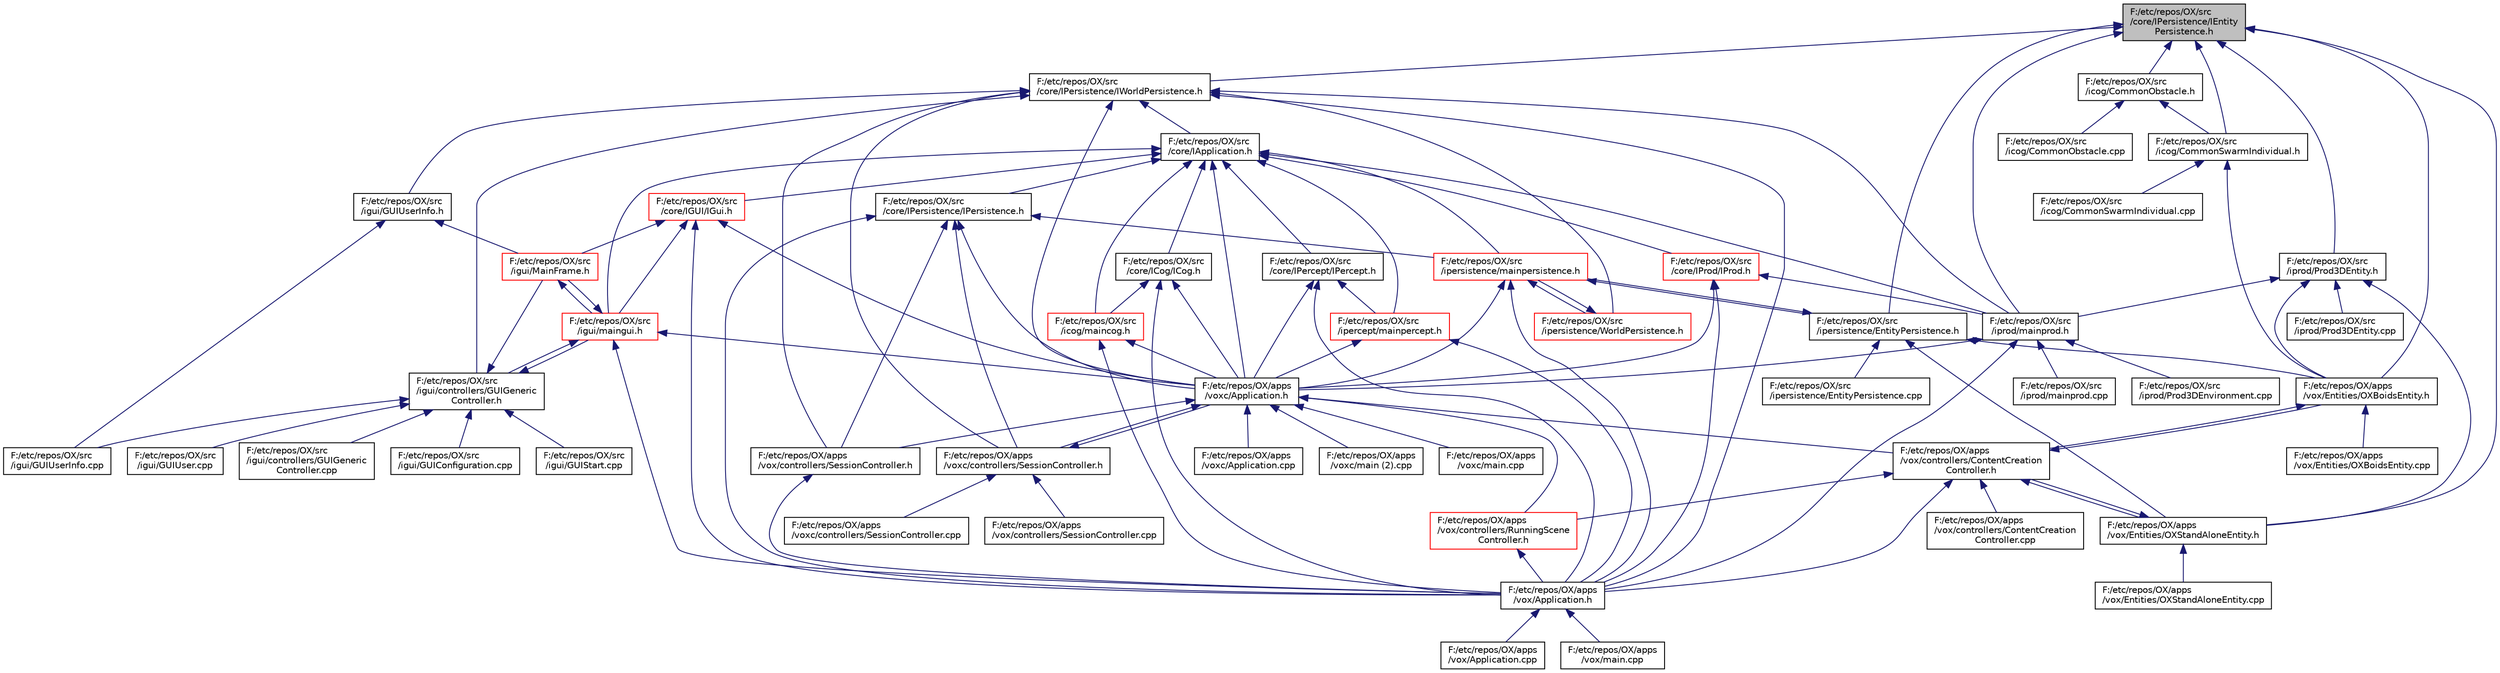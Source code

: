 digraph "F:/etc/repos/OX/src/core/IPersistence/IEntityPersistence.h"
{
  edge [fontname="Helvetica",fontsize="10",labelfontname="Helvetica",labelfontsize="10"];
  node [fontname="Helvetica",fontsize="10",shape=record];
  Node1 [label="F:/etc/repos/OX/src\l/core/IPersistence/IEntity\lPersistence.h",height=0.2,width=0.4,color="black", fillcolor="grey75", style="filled" fontcolor="black"];
  Node1 -> Node2 [dir="back",color="midnightblue",fontsize="10",style="solid",fontname="Helvetica"];
  Node2 [label="F:/etc/repos/OX/apps\l/vox/Entities/OXBoidsEntity.h",height=0.2,width=0.4,color="black", fillcolor="white", style="filled",URL="$_o_x_boids_entity_8h.html"];
  Node2 -> Node3 [dir="back",color="midnightblue",fontsize="10",style="solid",fontname="Helvetica"];
  Node3 [label="F:/etc/repos/OX/apps\l/vox/controllers/ContentCreation\lController.h",height=0.2,width=0.4,color="black", fillcolor="white", style="filled",URL="$_content_creation_controller_8h.html"];
  Node3 -> Node4 [dir="back",color="midnightblue",fontsize="10",style="solid",fontname="Helvetica"];
  Node4 [label="F:/etc/repos/OX/apps\l/vox/Application.h",height=0.2,width=0.4,color="black", fillcolor="white", style="filled",URL="$_application_8h.html"];
  Node4 -> Node5 [dir="back",color="midnightblue",fontsize="10",style="solid",fontname="Helvetica"];
  Node5 [label="F:/etc/repos/OX/apps\l/vox/Application.cpp",height=0.2,width=0.4,color="black", fillcolor="white", style="filled",URL="$_application_8cpp.html"];
  Node4 -> Node6 [dir="back",color="midnightblue",fontsize="10",style="solid",fontname="Helvetica"];
  Node6 [label="F:/etc/repos/OX/apps\l/vox/main.cpp",height=0.2,width=0.4,color="black", fillcolor="white", style="filled",URL="$vox_2main_8cpp.html"];
  Node3 -> Node7 [dir="back",color="midnightblue",fontsize="10",style="solid",fontname="Helvetica"];
  Node7 [label="F:/etc/repos/OX/apps\l/vox/controllers/ContentCreation\lController.cpp",height=0.2,width=0.4,color="black", fillcolor="white", style="filled",URL="$_content_creation_controller_8cpp.html"];
  Node3 -> Node8 [dir="back",color="midnightblue",fontsize="10",style="solid",fontname="Helvetica"];
  Node8 [label="F:/etc/repos/OX/apps\l/vox/controllers/RunningScene\lController.h",height=0.2,width=0.4,color="red", fillcolor="white", style="filled",URL="$_running_scene_controller_8h.html"];
  Node8 -> Node4 [dir="back",color="midnightblue",fontsize="10",style="solid",fontname="Helvetica"];
  Node3 -> Node2 [dir="back",color="midnightblue",fontsize="10",style="solid",fontname="Helvetica"];
  Node3 -> Node9 [dir="back",color="midnightblue",fontsize="10",style="solid",fontname="Helvetica"];
  Node9 [label="F:/etc/repos/OX/apps\l/vox/Entities/OXStandAloneEntity.h",height=0.2,width=0.4,color="black", fillcolor="white", style="filled",URL="$_o_x_stand_alone_entity_8h.html"];
  Node9 -> Node3 [dir="back",color="midnightblue",fontsize="10",style="solid",fontname="Helvetica"];
  Node9 -> Node10 [dir="back",color="midnightblue",fontsize="10",style="solid",fontname="Helvetica"];
  Node10 [label="F:/etc/repos/OX/apps\l/vox/Entities/OXStandAloneEntity.cpp",height=0.2,width=0.4,color="black", fillcolor="white", style="filled",URL="$_o_x_stand_alone_entity_8cpp.html"];
  Node2 -> Node11 [dir="back",color="midnightblue",fontsize="10",style="solid",fontname="Helvetica"];
  Node11 [label="F:/etc/repos/OX/apps\l/vox/Entities/OXBoidsEntity.cpp",height=0.2,width=0.4,color="black", fillcolor="white", style="filled",URL="$_o_x_boids_entity_8cpp.html"];
  Node1 -> Node9 [dir="back",color="midnightblue",fontsize="10",style="solid",fontname="Helvetica"];
  Node1 -> Node12 [dir="back",color="midnightblue",fontsize="10",style="solid",fontname="Helvetica"];
  Node12 [label="F:/etc/repos/OX/src\l/core/IPersistence/IWorldPersistence.h",height=0.2,width=0.4,color="black", fillcolor="white", style="filled",URL="$_i_world_persistence_8h.html"];
  Node12 -> Node4 [dir="back",color="midnightblue",fontsize="10",style="solid",fontname="Helvetica"];
  Node12 -> Node13 [dir="back",color="midnightblue",fontsize="10",style="solid",fontname="Helvetica"];
  Node13 [label="F:/etc/repos/OX/apps\l/vox/controllers/SessionController.h",height=0.2,width=0.4,color="black", fillcolor="white", style="filled",URL="$controllers_2_session_controller_8h.html"];
  Node13 -> Node4 [dir="back",color="midnightblue",fontsize="10",style="solid",fontname="Helvetica"];
  Node12 -> Node14 [dir="back",color="midnightblue",fontsize="10",style="solid",fontname="Helvetica"];
  Node14 [label="F:/etc/repos/OX/apps\l/voxc/Application.h",height=0.2,width=0.4,color="black", fillcolor="white", style="filled",URL="$_2_application_8h.html"];
  Node14 -> Node3 [dir="back",color="midnightblue",fontsize="10",style="solid",fontname="Helvetica"];
  Node14 -> Node8 [dir="back",color="midnightblue",fontsize="10",style="solid",fontname="Helvetica"];
  Node14 -> Node13 [dir="back",color="midnightblue",fontsize="10",style="solid",fontname="Helvetica"];
  Node14 -> Node15 [dir="back",color="midnightblue",fontsize="10",style="solid",fontname="Helvetica"];
  Node15 [label="F:/etc/repos/OX/apps\l/voxc/Application.cpp",height=0.2,width=0.4,color="black", fillcolor="white", style="filled",URL="$_2_application_8cpp.html"];
  Node14 -> Node16 [dir="back",color="midnightblue",fontsize="10",style="solid",fontname="Helvetica"];
  Node16 [label="F:/etc/repos/OX/apps\l/voxc/controllers/SessionController.h",height=0.2,width=0.4,color="black", fillcolor="white", style="filled",URL="$_2controllers_2_session_controller_8h.html"];
  Node16 -> Node17 [dir="back",color="midnightblue",fontsize="10",style="solid",fontname="Helvetica"];
  Node17 [label="F:/etc/repos/OX/apps\l/vox/controllers/SessionController.cpp",height=0.2,width=0.4,color="black", fillcolor="white", style="filled",URL="$controllers_2_session_controller_8cpp.html"];
  Node16 -> Node14 [dir="back",color="midnightblue",fontsize="10",style="solid",fontname="Helvetica"];
  Node16 -> Node18 [dir="back",color="midnightblue",fontsize="10",style="solid",fontname="Helvetica"];
  Node18 [label="F:/etc/repos/OX/apps\l/voxc/controllers/SessionController.cpp",height=0.2,width=0.4,color="black", fillcolor="white", style="filled",URL="$_2controllers_2_session_controller_8cpp.html"];
  Node14 -> Node19 [dir="back",color="midnightblue",fontsize="10",style="solid",fontname="Helvetica"];
  Node19 [label="F:/etc/repos/OX/apps\l/voxc/main (2).cpp",height=0.2,width=0.4,color="black", fillcolor="white", style="filled",URL="$main_01_072_08_8cpp.html"];
  Node14 -> Node20 [dir="back",color="midnightblue",fontsize="10",style="solid",fontname="Helvetica"];
  Node20 [label="F:/etc/repos/OX/apps\l/voxc/main.cpp",height=0.2,width=0.4,color="black", fillcolor="white", style="filled",URL="$voxc_2main_8cpp.html"];
  Node12 -> Node16 [dir="back",color="midnightblue",fontsize="10",style="solid",fontname="Helvetica"];
  Node12 -> Node21 [dir="back",color="midnightblue",fontsize="10",style="solid",fontname="Helvetica"];
  Node21 [label="F:/etc/repos/OX/src\l/core/IApplication.h",height=0.2,width=0.4,color="black", fillcolor="white", style="filled",URL="$_i_application_8h.html"];
  Node21 -> Node14 [dir="back",color="midnightblue",fontsize="10",style="solid",fontname="Helvetica"];
  Node21 -> Node22 [dir="back",color="midnightblue",fontsize="10",style="solid",fontname="Helvetica"];
  Node22 [label="F:/etc/repos/OX/src\l/core/ICog/ICog.h",height=0.2,width=0.4,color="black", fillcolor="white", style="filled",URL="$_i_cog_8h.html"];
  Node22 -> Node4 [dir="back",color="midnightblue",fontsize="10",style="solid",fontname="Helvetica"];
  Node22 -> Node14 [dir="back",color="midnightblue",fontsize="10",style="solid",fontname="Helvetica"];
  Node22 -> Node23 [dir="back",color="midnightblue",fontsize="10",style="solid",fontname="Helvetica"];
  Node23 [label="F:/etc/repos/OX/src\l/icog/maincog.h",height=0.2,width=0.4,color="red", fillcolor="white", style="filled",URL="$maincog_8h.html"];
  Node23 -> Node4 [dir="back",color="midnightblue",fontsize="10",style="solid",fontname="Helvetica"];
  Node23 -> Node14 [dir="back",color="midnightblue",fontsize="10",style="solid",fontname="Helvetica"];
  Node21 -> Node24 [dir="back",color="midnightblue",fontsize="10",style="solid",fontname="Helvetica"];
  Node24 [label="F:/etc/repos/OX/src\l/core/IGUI/IGui.h",height=0.2,width=0.4,color="red", fillcolor="white", style="filled",URL="$_i_gui_8h.html"];
  Node24 -> Node4 [dir="back",color="midnightblue",fontsize="10",style="solid",fontname="Helvetica"];
  Node24 -> Node14 [dir="back",color="midnightblue",fontsize="10",style="solid",fontname="Helvetica"];
  Node24 -> Node25 [dir="back",color="midnightblue",fontsize="10",style="solid",fontname="Helvetica"];
  Node25 [label="F:/etc/repos/OX/src\l/igui/MainFrame.h",height=0.2,width=0.4,color="red", fillcolor="white", style="filled",URL="$_main_frame_8h.html"];
  Node25 -> Node26 [dir="back",color="midnightblue",fontsize="10",style="solid",fontname="Helvetica"];
  Node26 [label="F:/etc/repos/OX/src\l/igui/maingui.h",height=0.2,width=0.4,color="red", fillcolor="white", style="filled",URL="$maingui_8h.html"];
  Node26 -> Node4 [dir="back",color="midnightblue",fontsize="10",style="solid",fontname="Helvetica"];
  Node26 -> Node14 [dir="back",color="midnightblue",fontsize="10",style="solid",fontname="Helvetica"];
  Node26 -> Node27 [dir="back",color="midnightblue",fontsize="10",style="solid",fontname="Helvetica"];
  Node27 [label="F:/etc/repos/OX/src\l/igui/controllers/GUIGeneric\lController.h",height=0.2,width=0.4,color="black", fillcolor="white", style="filled",URL="$_g_u_i_generic_controller_8h.html"];
  Node27 -> Node28 [dir="back",color="midnightblue",fontsize="10",style="solid",fontname="Helvetica"];
  Node28 [label="F:/etc/repos/OX/src\l/igui/controllers/GUIGeneric\lController.cpp",height=0.2,width=0.4,color="black", fillcolor="white", style="filled",URL="$_g_u_i_generic_controller_8cpp.html"];
  Node27 -> Node29 [dir="back",color="midnightblue",fontsize="10",style="solid",fontname="Helvetica"];
  Node29 [label="F:/etc/repos/OX/src\l/igui/GUIConfiguration.cpp",height=0.2,width=0.4,color="black", fillcolor="white", style="filled",URL="$_g_u_i_configuration_8cpp.html"];
  Node27 -> Node30 [dir="back",color="midnightblue",fontsize="10",style="solid",fontname="Helvetica"];
  Node30 [label="F:/etc/repos/OX/src\l/igui/GUIStart.cpp",height=0.2,width=0.4,color="black", fillcolor="white", style="filled",URL="$_g_u_i_start_8cpp.html"];
  Node27 -> Node31 [dir="back",color="midnightblue",fontsize="10",style="solid",fontname="Helvetica"];
  Node31 [label="F:/etc/repos/OX/src\l/igui/GUIUser.cpp",height=0.2,width=0.4,color="black", fillcolor="white", style="filled",URL="$_g_u_i_user_8cpp.html"];
  Node27 -> Node32 [dir="back",color="midnightblue",fontsize="10",style="solid",fontname="Helvetica"];
  Node32 [label="F:/etc/repos/OX/src\l/igui/GUIUserInfo.cpp",height=0.2,width=0.4,color="black", fillcolor="white", style="filled",URL="$_g_u_i_user_info_8cpp.html"];
  Node27 -> Node25 [dir="back",color="midnightblue",fontsize="10",style="solid",fontname="Helvetica"];
  Node27 -> Node26 [dir="back",color="midnightblue",fontsize="10",style="solid",fontname="Helvetica"];
  Node26 -> Node25 [dir="back",color="midnightblue",fontsize="10",style="solid",fontname="Helvetica"];
  Node24 -> Node26 [dir="back",color="midnightblue",fontsize="10",style="solid",fontname="Helvetica"];
  Node21 -> Node33 [dir="back",color="midnightblue",fontsize="10",style="solid",fontname="Helvetica"];
  Node33 [label="F:/etc/repos/OX/src\l/core/IPercept/IPercept.h",height=0.2,width=0.4,color="black", fillcolor="white", style="filled",URL="$_i_percept_8h.html"];
  Node33 -> Node4 [dir="back",color="midnightblue",fontsize="10",style="solid",fontname="Helvetica"];
  Node33 -> Node14 [dir="back",color="midnightblue",fontsize="10",style="solid",fontname="Helvetica"];
  Node33 -> Node34 [dir="back",color="midnightblue",fontsize="10",style="solid",fontname="Helvetica"];
  Node34 [label="F:/etc/repos/OX/src\l/ipercept/mainpercept.h",height=0.2,width=0.4,color="red", fillcolor="white", style="filled",URL="$mainpercept_8h.html"];
  Node34 -> Node4 [dir="back",color="midnightblue",fontsize="10",style="solid",fontname="Helvetica"];
  Node34 -> Node14 [dir="back",color="midnightblue",fontsize="10",style="solid",fontname="Helvetica"];
  Node21 -> Node35 [dir="back",color="midnightblue",fontsize="10",style="solid",fontname="Helvetica"];
  Node35 [label="F:/etc/repos/OX/src\l/core/IPersistence/IPersistence.h",height=0.2,width=0.4,color="black", fillcolor="white", style="filled",URL="$_i_persistence_8h.html"];
  Node35 -> Node4 [dir="back",color="midnightblue",fontsize="10",style="solid",fontname="Helvetica"];
  Node35 -> Node13 [dir="back",color="midnightblue",fontsize="10",style="solid",fontname="Helvetica"];
  Node35 -> Node14 [dir="back",color="midnightblue",fontsize="10",style="solid",fontname="Helvetica"];
  Node35 -> Node16 [dir="back",color="midnightblue",fontsize="10",style="solid",fontname="Helvetica"];
  Node35 -> Node36 [dir="back",color="midnightblue",fontsize="10",style="solid",fontname="Helvetica"];
  Node36 [label="F:/etc/repos/OX/src\l/ipersistence/mainpersistence.h",height=0.2,width=0.4,color="red", fillcolor="white", style="filled",URL="$mainpersistence_8h.html"];
  Node36 -> Node4 [dir="back",color="midnightblue",fontsize="10",style="solid",fontname="Helvetica"];
  Node36 -> Node14 [dir="back",color="midnightblue",fontsize="10",style="solid",fontname="Helvetica"];
  Node36 -> Node37 [dir="back",color="midnightblue",fontsize="10",style="solid",fontname="Helvetica"];
  Node37 [label="F:/etc/repos/OX/src\l/ipersistence/EntityPersistence.h",height=0.2,width=0.4,color="black", fillcolor="white", style="filled",URL="$_entity_persistence_8h.html"];
  Node37 -> Node2 [dir="back",color="midnightblue",fontsize="10",style="solid",fontname="Helvetica"];
  Node37 -> Node9 [dir="back",color="midnightblue",fontsize="10",style="solid",fontname="Helvetica"];
  Node37 -> Node38 [dir="back",color="midnightblue",fontsize="10",style="solid",fontname="Helvetica"];
  Node38 [label="F:/etc/repos/OX/src\l/ipersistence/EntityPersistence.cpp",height=0.2,width=0.4,color="black", fillcolor="white", style="filled",URL="$_entity_persistence_8cpp.html"];
  Node37 -> Node36 [dir="back",color="midnightblue",fontsize="10",style="solid",fontname="Helvetica"];
  Node36 -> Node39 [dir="back",color="midnightblue",fontsize="10",style="solid",fontname="Helvetica"];
  Node39 [label="F:/etc/repos/OX/src\l/ipersistence/WorldPersistence.h",height=0.2,width=0.4,color="red", fillcolor="white", style="filled",URL="$_world_persistence_8h.html"];
  Node39 -> Node36 [dir="back",color="midnightblue",fontsize="10",style="solid",fontname="Helvetica"];
  Node21 -> Node40 [dir="back",color="midnightblue",fontsize="10",style="solid",fontname="Helvetica"];
  Node40 [label="F:/etc/repos/OX/src\l/core/IProd/IProd.h",height=0.2,width=0.4,color="red", fillcolor="white", style="filled",URL="$_i_prod_8h.html"];
  Node40 -> Node4 [dir="back",color="midnightblue",fontsize="10",style="solid",fontname="Helvetica"];
  Node40 -> Node14 [dir="back",color="midnightblue",fontsize="10",style="solid",fontname="Helvetica"];
  Node40 -> Node41 [dir="back",color="midnightblue",fontsize="10",style="solid",fontname="Helvetica"];
  Node41 [label="F:/etc/repos/OX/src\l/iprod/mainprod.h",height=0.2,width=0.4,color="black", fillcolor="white", style="filled",URL="$mainprod_8h.html"];
  Node41 -> Node4 [dir="back",color="midnightblue",fontsize="10",style="solid",fontname="Helvetica"];
  Node41 -> Node14 [dir="back",color="midnightblue",fontsize="10",style="solid",fontname="Helvetica"];
  Node41 -> Node42 [dir="back",color="midnightblue",fontsize="10",style="solid",fontname="Helvetica"];
  Node42 [label="F:/etc/repos/OX/src\l/iprod/mainprod.cpp",height=0.2,width=0.4,color="black", fillcolor="white", style="filled",URL="$mainprod_8cpp.html"];
  Node41 -> Node43 [dir="back",color="midnightblue",fontsize="10",style="solid",fontname="Helvetica"];
  Node43 [label="F:/etc/repos/OX/src\l/iprod/Prod3DEnvironment.cpp",height=0.2,width=0.4,color="black", fillcolor="white", style="filled",URL="$_prod3_d_environment_8cpp.html"];
  Node21 -> Node23 [dir="back",color="midnightblue",fontsize="10",style="solid",fontname="Helvetica"];
  Node21 -> Node26 [dir="back",color="midnightblue",fontsize="10",style="solid",fontname="Helvetica"];
  Node21 -> Node34 [dir="back",color="midnightblue",fontsize="10",style="solid",fontname="Helvetica"];
  Node21 -> Node36 [dir="back",color="midnightblue",fontsize="10",style="solid",fontname="Helvetica"];
  Node21 -> Node41 [dir="back",color="midnightblue",fontsize="10",style="solid",fontname="Helvetica"];
  Node12 -> Node27 [dir="back",color="midnightblue",fontsize="10",style="solid",fontname="Helvetica"];
  Node12 -> Node44 [dir="back",color="midnightblue",fontsize="10",style="solid",fontname="Helvetica"];
  Node44 [label="F:/etc/repos/OX/src\l/igui/GUIUserInfo.h",height=0.2,width=0.4,color="black", fillcolor="white", style="filled",URL="$_g_u_i_user_info_8h.html"];
  Node44 -> Node32 [dir="back",color="midnightblue",fontsize="10",style="solid",fontname="Helvetica"];
  Node44 -> Node25 [dir="back",color="midnightblue",fontsize="10",style="solid",fontname="Helvetica"];
  Node12 -> Node39 [dir="back",color="midnightblue",fontsize="10",style="solid",fontname="Helvetica"];
  Node12 -> Node41 [dir="back",color="midnightblue",fontsize="10",style="solid",fontname="Helvetica"];
  Node1 -> Node45 [dir="back",color="midnightblue",fontsize="10",style="solid",fontname="Helvetica"];
  Node45 [label="F:/etc/repos/OX/src\l/icog/CommonObstacle.h",height=0.2,width=0.4,color="black", fillcolor="white", style="filled",URL="$_common_obstacle_8h.html"];
  Node45 -> Node46 [dir="back",color="midnightblue",fontsize="10",style="solid",fontname="Helvetica"];
  Node46 [label="F:/etc/repos/OX/src\l/icog/CommonObstacle.cpp",height=0.2,width=0.4,color="black", fillcolor="white", style="filled",URL="$_common_obstacle_8cpp.html"];
  Node45 -> Node47 [dir="back",color="midnightblue",fontsize="10",style="solid",fontname="Helvetica"];
  Node47 [label="F:/etc/repos/OX/src\l/icog/CommonSwarmIndividual.h",height=0.2,width=0.4,color="black", fillcolor="white", style="filled",URL="$_common_swarm_individual_8h.html"];
  Node47 -> Node2 [dir="back",color="midnightblue",fontsize="10",style="solid",fontname="Helvetica"];
  Node47 -> Node48 [dir="back",color="midnightblue",fontsize="10",style="solid",fontname="Helvetica"];
  Node48 [label="F:/etc/repos/OX/src\l/icog/CommonSwarmIndividual.cpp",height=0.2,width=0.4,color="black", fillcolor="white", style="filled",URL="$_common_swarm_individual_8cpp.html"];
  Node1 -> Node47 [dir="back",color="midnightblue",fontsize="10",style="solid",fontname="Helvetica"];
  Node1 -> Node37 [dir="back",color="midnightblue",fontsize="10",style="solid",fontname="Helvetica"];
  Node1 -> Node41 [dir="back",color="midnightblue",fontsize="10",style="solid",fontname="Helvetica"];
  Node1 -> Node49 [dir="back",color="midnightblue",fontsize="10",style="solid",fontname="Helvetica"];
  Node49 [label="F:/etc/repos/OX/src\l/iprod/Prod3DEntity.h",height=0.2,width=0.4,color="black", fillcolor="white", style="filled",URL="$_prod3_d_entity_8h.html"];
  Node49 -> Node2 [dir="back",color="midnightblue",fontsize="10",style="solid",fontname="Helvetica"];
  Node49 -> Node9 [dir="back",color="midnightblue",fontsize="10",style="solid",fontname="Helvetica"];
  Node49 -> Node41 [dir="back",color="midnightblue",fontsize="10",style="solid",fontname="Helvetica"];
  Node49 -> Node50 [dir="back",color="midnightblue",fontsize="10",style="solid",fontname="Helvetica"];
  Node50 [label="F:/etc/repos/OX/src\l/iprod/Prod3DEntity.cpp",height=0.2,width=0.4,color="black", fillcolor="white", style="filled",URL="$_prod3_d_entity_8cpp.html"];
}
